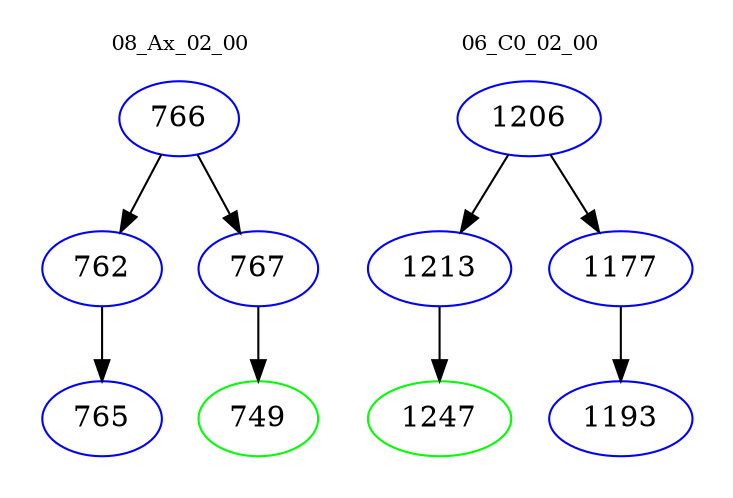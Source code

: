 digraph{
subgraph cluster_0 {
color = white
label = "08_Ax_02_00";
fontsize=10;
T0_766 [label="766", color="blue"]
T0_766 -> T0_762 [color="black"]
T0_762 [label="762", color="blue"]
T0_762 -> T0_765 [color="black"]
T0_765 [label="765", color="blue"]
T0_766 -> T0_767 [color="black"]
T0_767 [label="767", color="blue"]
T0_767 -> T0_749 [color="black"]
T0_749 [label="749", color="green"]
}
subgraph cluster_1 {
color = white
label = "06_C0_02_00";
fontsize=10;
T1_1206 [label="1206", color="blue"]
T1_1206 -> T1_1213 [color="black"]
T1_1213 [label="1213", color="blue"]
T1_1213 -> T1_1247 [color="black"]
T1_1247 [label="1247", color="green"]
T1_1206 -> T1_1177 [color="black"]
T1_1177 [label="1177", color="blue"]
T1_1177 -> T1_1193 [color="black"]
T1_1193 [label="1193", color="blue"]
}
}
